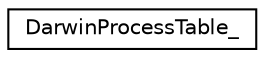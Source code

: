 digraph "Graphical Class Hierarchy"
{
  edge [fontname="Helvetica",fontsize="10",labelfontname="Helvetica",labelfontsize="10"];
  node [fontname="Helvetica",fontsize="10",shape=record];
  rankdir="LR";
  Node0 [label="DarwinProcessTable_",height=0.2,width=0.4,color="black", fillcolor="white", style="filled",URL="$structDarwinProcessTable__.html"];
}
